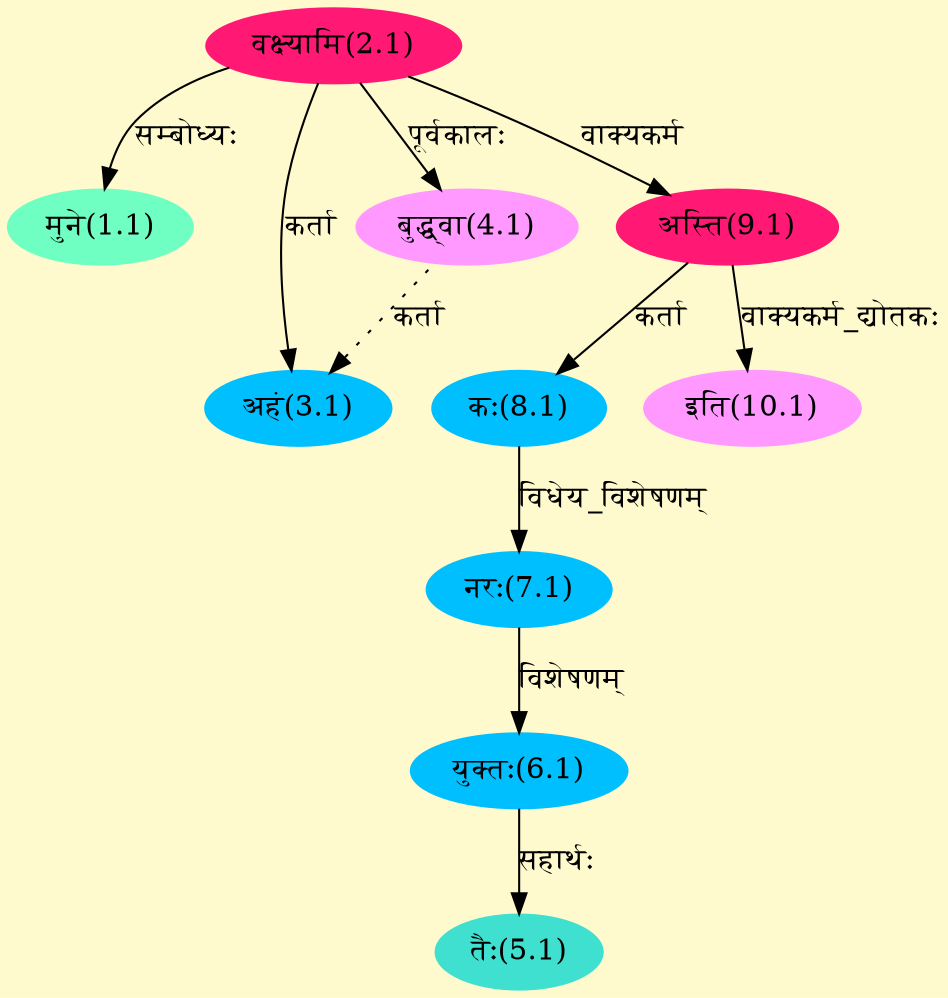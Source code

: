 digraph G{
rankdir=BT;
 compound=true;
 bgcolor="lemonchiffon1";
Node1_1 [style=filled, color="#6FFFC3" label = "मुने(1.1)"]
Node2_1 [style=filled, color="#FF1975" label = "वक्ष्यामि(2.1)"]
Node3_1 [style=filled, color="#00BFFF" label = "अहं(3.1)"]
Node [style=filled, color="" label = "()"]
Node4_1 [style=filled, color="#FF99FF" label = "बुद्ध्वा(4.1)"]
Node5_1 [style=filled, color="#40E0D0" label = "तैः(5.1)"]
Node6_1 [style=filled, color="#00BFFF" label = "युक्तः(6.1)"]
Node8_1 [style=filled, color="#00BFFF" label = "कः(8.1)"]
Node7_1 [style=filled, color="#00BFFF" label = "नरः(7.1)"]
Node9_1 [style=filled, color="#FF1975" label = "अस्ति(9.1)"]
Node10_1 [style=filled, color="#FF99FF" label = "इति(10.1)"]
/* Start of Relations section */

Node1_1 -> Node2_1 [  label="सम्बोध्यः"  dir="back" ]
Node3_1 -> Node2_1 [  label="कर्ता"  dir="back" ]
Node3_1 -> Node4_1 [ style=dotted label="कर्ता"  dir="back" ]
Node4_1 -> Node2_1 [  label="पूर्वकालः"  dir="back" ]
Node5_1 -> Node6_1 [  label="सहार्थः"  dir="back" ]
Node7_1 -> Node8_1 [  label="विधेय_विशेषणम्"  dir="back" ]
Node6_1 -> Node7_1 [  label="विशेषणम्"  dir="back" ]
Node8_1 -> Node9_1 [  label="कर्ता"  dir="back" ]
Node9_1 -> Node2_1 [  label="वाक्यकर्म"  dir="back" ]
Node10_1 -> Node9_1 [  label="वाक्यकर्म_द्योतकः"  dir="back" ]
}
